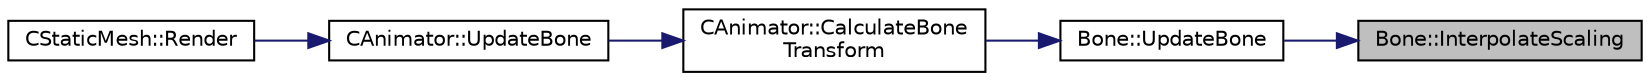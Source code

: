 digraph "Bone::InterpolateScaling"
{
 // LATEX_PDF_SIZE
  edge [fontname="Helvetica",fontsize="10",labelfontname="Helvetica",labelfontsize="10"];
  node [fontname="Helvetica",fontsize="10",shape=record];
  rankdir="RL";
  Node66 [label="Bone::InterpolateScaling",height=0.2,width=0.4,color="black", fillcolor="grey75", style="filled", fontcolor="black",tooltip="mix between the the previous scaling and new scaling of the bone, to create fluid scale changes of th..."];
  Node66 -> Node67 [dir="back",color="midnightblue",fontsize="10",style="solid",fontname="Helvetica"];
  Node67 [label="Bone::UpdateBone",height=0.2,width=0.4,color="black", fillcolor="white", style="filled",URL="$class_bone.html#aaa95e5dfc2b6379b9eab328d0c6d04a1",tooltip="Change the bones position, rotation and scaling based upon the current time of the animation."];
  Node67 -> Node68 [dir="back",color="midnightblue",fontsize="10",style="solid",fontname="Helvetica"];
  Node68 [label="CAnimator::CalculateBone\lTransform",height=0.2,width=0.4,color="black", fillcolor="white", style="filled",URL="$class_c_animator.html#ad803491d7d66ee1b5dd0ead63200721b",tooltip="Calculate the transforms of the bones based upon the bone transformations applied in the animation cl..."];
  Node68 -> Node69 [dir="back",color="midnightblue",fontsize="10",style="solid",fontname="Helvetica"];
  Node69 [label="CAnimator::UpdateBone",height=0.2,width=0.4,color="black", fillcolor="white", style="filled",URL="$class_c_animator.html#a3a822aa796022fe558d070d3b76a0184",tooltip="Update every bone in the animation with its new movements, and then update how that bone is drawn in ..."];
  Node69 -> Node70 [dir="back",color="midnightblue",fontsize="10",style="solid",fontname="Helvetica"];
  Node70 [label="CStaticMesh::Render",height=0.2,width=0.4,color="black", fillcolor="white", style="filled",URL="$class_c_static_mesh.html#a811c339becc8cff2323cfb0af8bf558c",tooltip="displays the mesh's model on the screen"];
}
